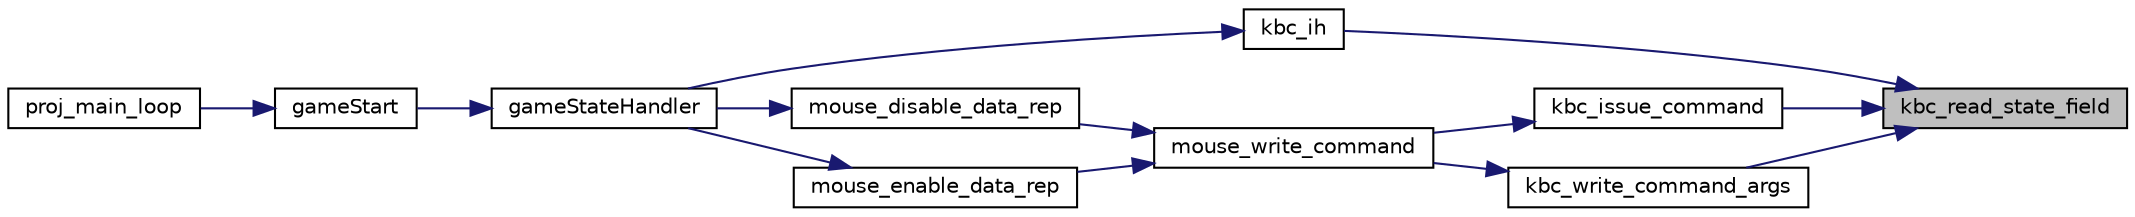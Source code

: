 digraph "kbc_read_state_field"
{
 // LATEX_PDF_SIZE
  edge [fontname="Helvetica",fontsize="10",labelfontname="Helvetica",labelfontsize="10"];
  node [fontname="Helvetica",fontsize="10",shape=record];
  rankdir="RL";
  Node1 [label="kbc_read_state_field",height=0.2,width=0.4,color="black", fillcolor="grey75", style="filled", fontcolor="black",tooltip="reads the specified field of the status register"];
  Node1 -> Node2 [dir="back",color="midnightblue",fontsize="10",style="solid"];
  Node2 [label="kbc_ih",height=0.2,width=0.4,color="black", fillcolor="white", style="filled",URL="$keyboard_8c.html#aea970a154161a35f6894898a092ed70a",tooltip=" "];
  Node2 -> Node3 [dir="back",color="midnightblue",fontsize="10",style="solid"];
  Node3 [label="gameStateHandler",height=0.2,width=0.4,color="black", fillcolor="white", style="filled",URL="$game_8h.html#a8df558a332b33b1b0be4f15a02438531",tooltip="Load letters,sentences and xpm's, set graphics mode and start game."];
  Node3 -> Node4 [dir="back",color="midnightblue",fontsize="10",style="solid"];
  Node4 [label="gameStart",height=0.2,width=0.4,color="black", fillcolor="white", style="filled",URL="$game_8h.html#aaaff4e132cd3b41673859b2b4ea1159f",tooltip="Load letters,sentences and xpm's, set graphics mode and start game."];
  Node4 -> Node5 [dir="back",color="midnightblue",fontsize="10",style="solid"];
  Node5 [label="proj_main_loop",height=0.2,width=0.4,color="black", fillcolor="white", style="filled",URL="$proj_8c.html#a2a16f651eccbd248e1ad3b3b924b143b",tooltip=" "];
  Node1 -> Node6 [dir="back",color="midnightblue",fontsize="10",style="solid"];
  Node6 [label="kbc_issue_command",height=0.2,width=0.4,color="black", fillcolor="white", style="filled",URL="$group__keyboard.html#gafef77d0b7c2ee5a579ddb0393ad3597c",tooltip="Issues KBC's read and write commands, after checking the IBF flag."];
  Node6 -> Node7 [dir="back",color="midnightblue",fontsize="10",style="solid"];
  Node7 [label="mouse_write_command",height=0.2,width=0.4,color="black", fillcolor="white", style="filled",URL="$group__mouse.html#gac2d791ac2ef89e466be15a7d07af293c",tooltip="Write a Mouse Command(reg 0xD4) - written as argument of Kbc Write Mouse byte command."];
  Node7 -> Node8 [dir="back",color="midnightblue",fontsize="10",style="solid"];
  Node8 [label="mouse_disable_data_rep",height=0.2,width=0.4,color="black", fillcolor="white", style="filled",URL="$group__mouse.html#ga8af1c102bf50696674ef14cc377b80cc",tooltip="Enable Data Reporting."];
  Node8 -> Node3 [dir="back",color="midnightblue",fontsize="10",style="solid"];
  Node7 -> Node9 [dir="back",color="midnightblue",fontsize="10",style="solid"];
  Node9 [label="mouse_enable_data_rep",height=0.2,width=0.4,color="black", fillcolor="white", style="filled",URL="$group__mouse.html#gab70f0bd710edb4b5e9312c3ce2b4777c",tooltip="Enable Data Reporting."];
  Node9 -> Node3 [dir="back",color="midnightblue",fontsize="10",style="solid"];
  Node1 -> Node10 [dir="back",color="midnightblue",fontsize="10",style="solid"];
  Node10 [label="kbc_write_command_args",height=0.2,width=0.4,color="black", fillcolor="white", style="filled",URL="$group__keyboard.html#gae9d0239cc864fd704805e47ccda7d55d",tooltip="Write Command Arguments to register 0x60, after checking the IBF flag."];
  Node10 -> Node7 [dir="back",color="midnightblue",fontsize="10",style="solid"];
}
